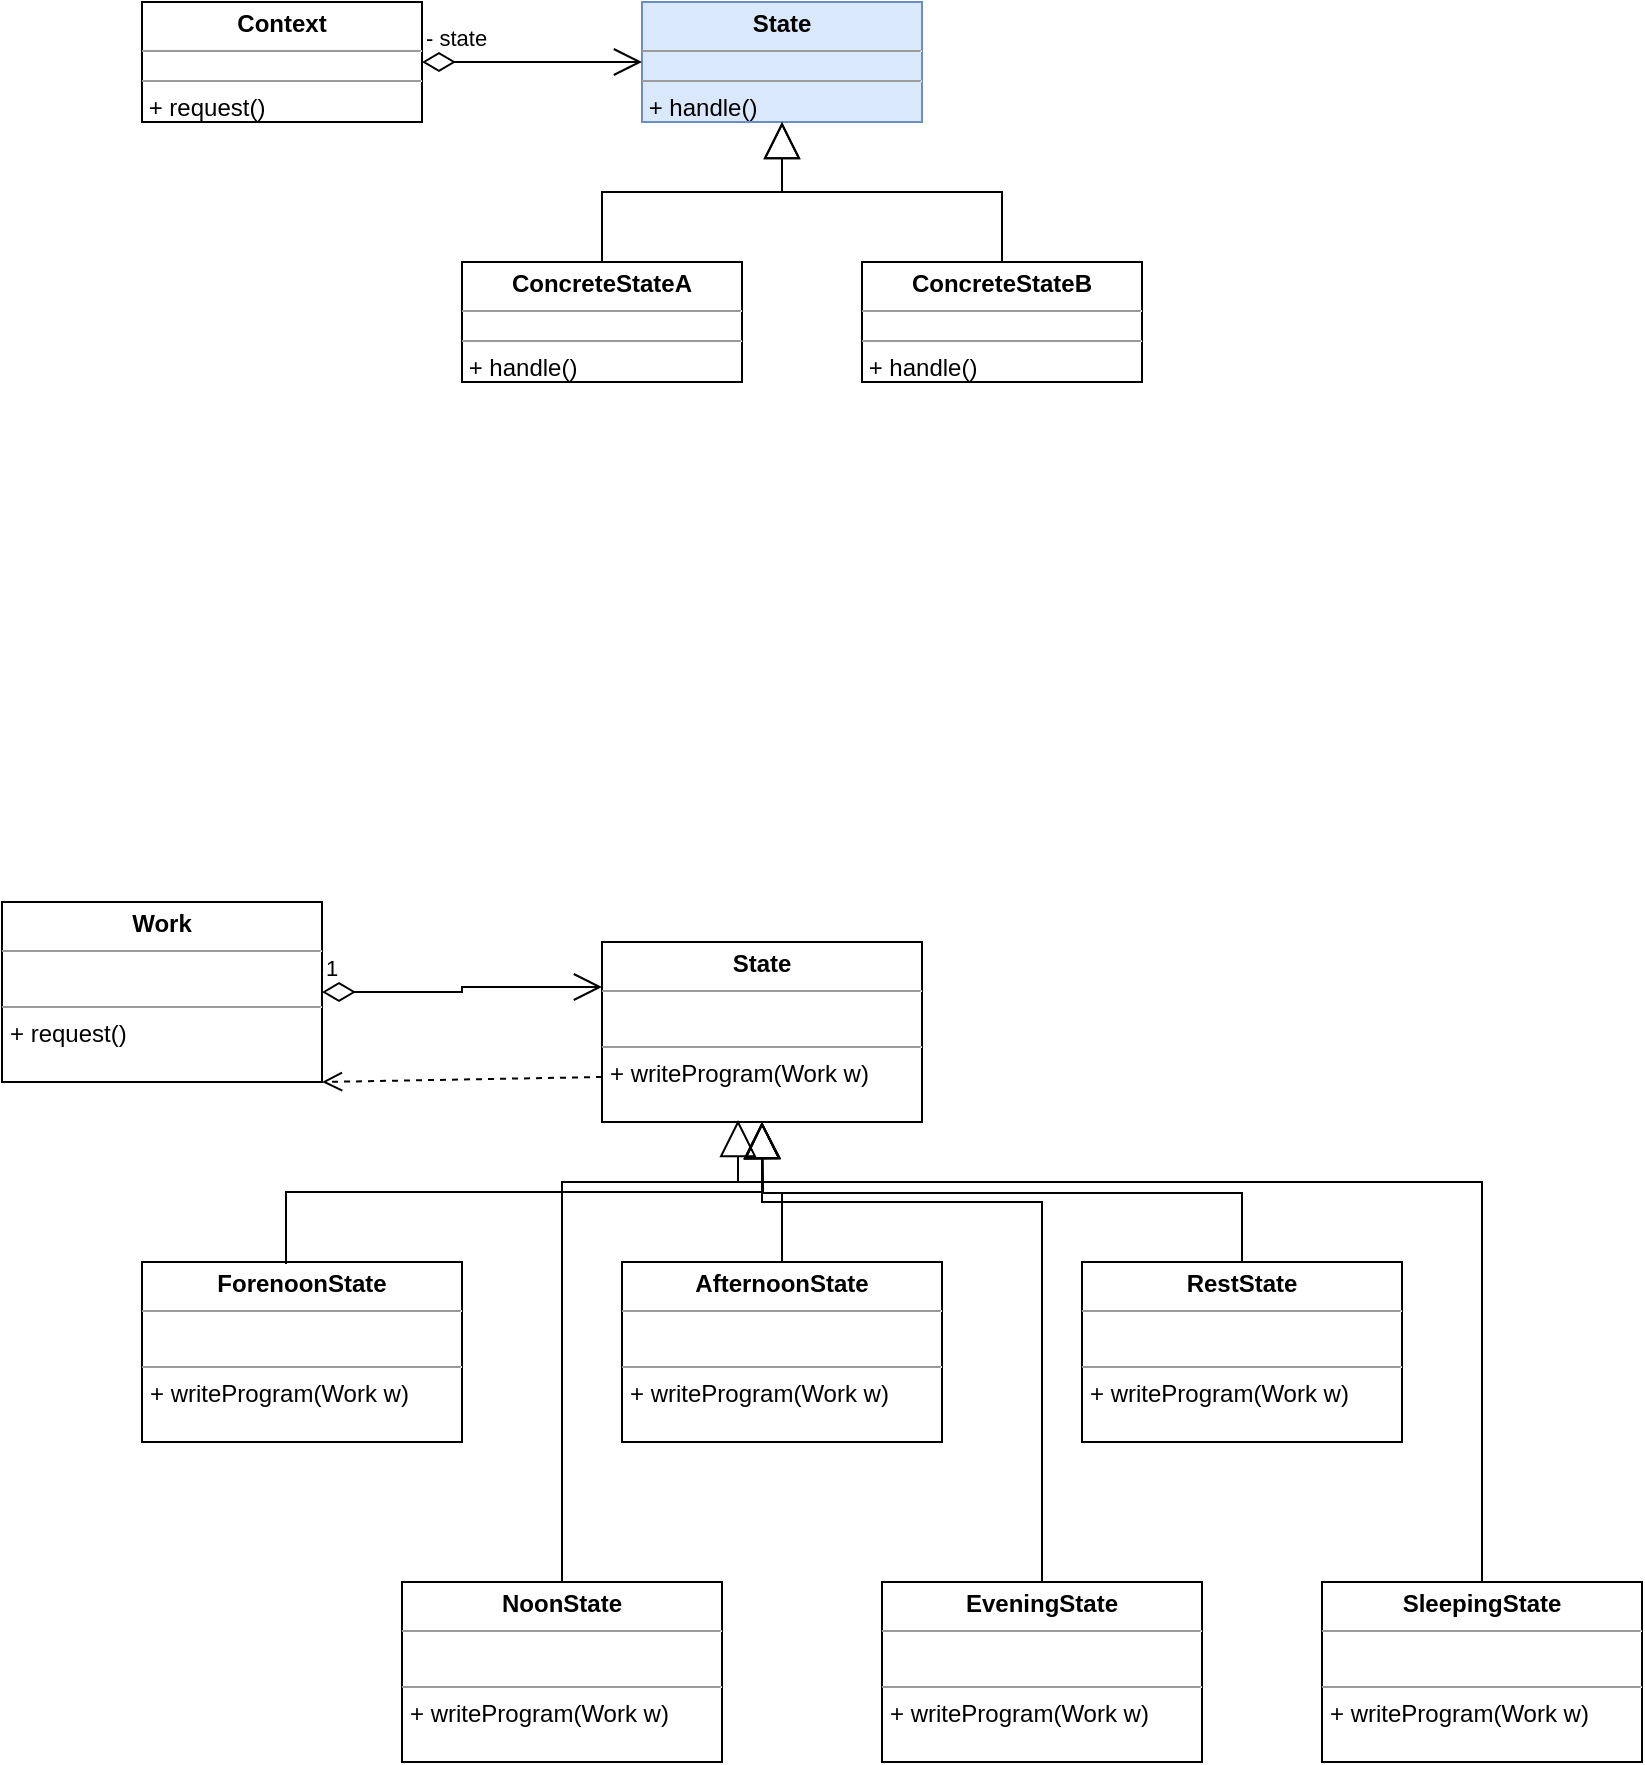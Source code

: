 <mxfile version="21.7.4" type="github">
  <diagram name="第 1 页" id="8bvyYZF0Uhblnk87F7oZ">
    <mxGraphModel dx="860" dy="590" grid="1" gridSize="10" guides="1" tooltips="1" connect="1" arrows="1" fold="1" page="1" pageScale="1" pageWidth="827" pageHeight="1169" math="0" shadow="0">
      <root>
        <mxCell id="0" />
        <mxCell id="1" parent="0" />
        <mxCell id="kuOjLVglNp4Cl7lT2h03-5" value="&lt;p style=&quot;margin:0px;margin-top:4px;text-align:center;&quot;&gt;&lt;b&gt;Context&lt;/b&gt;&lt;/p&gt;&lt;hr size=&quot;1&quot;&gt;&lt;div style=&quot;height:2px;&quot;&gt;&lt;/div&gt;&lt;hr size=&quot;1&quot;&gt;&lt;div style=&quot;height:2px;&quot;&gt;&amp;nbsp;+ request()&lt;/div&gt;" style="verticalAlign=top;align=left;overflow=fill;fontSize=12;fontFamily=Helvetica;html=1;whiteSpace=wrap;" vertex="1" parent="1">
          <mxGeometry x="160" y="280" width="140" height="60" as="geometry" />
        </mxCell>
        <mxCell id="kuOjLVglNp4Cl7lT2h03-6" value="&lt;p style=&quot;margin:0px;margin-top:4px;text-align:center;&quot;&gt;&lt;b&gt;State&lt;/b&gt;&lt;/p&gt;&lt;hr size=&quot;1&quot;&gt;&lt;div style=&quot;height:2px;&quot;&gt;&lt;/div&gt;&lt;hr size=&quot;1&quot;&gt;&lt;div style=&quot;height:2px;&quot;&gt;&amp;nbsp;+ handle()&lt;/div&gt;" style="verticalAlign=top;align=left;overflow=fill;fontSize=12;fontFamily=Helvetica;html=1;whiteSpace=wrap;fillColor=#dae8fc;strokeColor=#6c8ebf;" vertex="1" parent="1">
          <mxGeometry x="410" y="280" width="140" height="60" as="geometry" />
        </mxCell>
        <mxCell id="kuOjLVglNp4Cl7lT2h03-7" value="&lt;p style=&quot;margin:0px;margin-top:4px;text-align:center;&quot;&gt;&lt;b&gt;ConcreteStateB&lt;/b&gt;&lt;/p&gt;&lt;hr size=&quot;1&quot;&gt;&lt;div style=&quot;height:2px;&quot;&gt;&lt;/div&gt;&lt;hr size=&quot;1&quot;&gt;&lt;div style=&quot;height:2px;&quot;&gt;&amp;nbsp;+ handle()&lt;/div&gt;" style="verticalAlign=top;align=left;overflow=fill;fontSize=12;fontFamily=Helvetica;html=1;whiteSpace=wrap;" vertex="1" parent="1">
          <mxGeometry x="520" y="410" width="140" height="60" as="geometry" />
        </mxCell>
        <mxCell id="kuOjLVglNp4Cl7lT2h03-8" value="&lt;p style=&quot;margin:0px;margin-top:4px;text-align:center;&quot;&gt;&lt;b&gt;ConcreteStateA&lt;/b&gt;&lt;/p&gt;&lt;hr size=&quot;1&quot;&gt;&lt;div style=&quot;height:2px;&quot;&gt;&lt;/div&gt;&lt;hr size=&quot;1&quot;&gt;&lt;div style=&quot;height:2px;&quot;&gt;&amp;nbsp;+ handle()&lt;/div&gt;" style="verticalAlign=top;align=left;overflow=fill;fontSize=12;fontFamily=Helvetica;html=1;whiteSpace=wrap;" vertex="1" parent="1">
          <mxGeometry x="320" y="410" width="140" height="60" as="geometry" />
        </mxCell>
        <mxCell id="kuOjLVglNp4Cl7lT2h03-9" value="" style="endArrow=block;endSize=16;endFill=0;html=1;rounded=0;entryX=0.5;entryY=1;entryDx=0;entryDy=0;exitX=0.5;exitY=0;exitDx=0;exitDy=0;edgeStyle=orthogonalEdgeStyle;" edge="1" parent="1" source="kuOjLVglNp4Cl7lT2h03-8" target="kuOjLVglNp4Cl7lT2h03-6">
          <mxGeometry width="160" relative="1" as="geometry">
            <mxPoint x="120" y="520" as="sourcePoint" />
            <mxPoint x="280" y="520" as="targetPoint" />
          </mxGeometry>
        </mxCell>
        <mxCell id="kuOjLVglNp4Cl7lT2h03-10" value="" style="endArrow=block;endSize=16;endFill=0;html=1;rounded=0;exitX=0.5;exitY=0;exitDx=0;exitDy=0;entryX=0.5;entryY=1;entryDx=0;entryDy=0;edgeStyle=orthogonalEdgeStyle;" edge="1" parent="1" source="kuOjLVglNp4Cl7lT2h03-7" target="kuOjLVglNp4Cl7lT2h03-6">
          <mxGeometry width="160" relative="1" as="geometry">
            <mxPoint x="170" y="530" as="sourcePoint" />
            <mxPoint x="330" y="530" as="targetPoint" />
          </mxGeometry>
        </mxCell>
        <mxCell id="kuOjLVglNp4Cl7lT2h03-11" value="- state" style="endArrow=open;html=1;endSize=12;startArrow=diamondThin;startSize=14;startFill=0;edgeStyle=orthogonalEdgeStyle;align=left;verticalAlign=bottom;rounded=0;exitX=1;exitY=0.5;exitDx=0;exitDy=0;entryX=0;entryY=0.5;entryDx=0;entryDy=0;" edge="1" parent="1" source="kuOjLVglNp4Cl7lT2h03-5" target="kuOjLVglNp4Cl7lT2h03-6">
          <mxGeometry x="-1" y="3" relative="1" as="geometry">
            <mxPoint x="230" y="200" as="sourcePoint" />
            <mxPoint x="390" y="200" as="targetPoint" />
          </mxGeometry>
        </mxCell>
        <mxCell id="kuOjLVglNp4Cl7lT2h03-12" value="&lt;p style=&quot;margin:0px;margin-top:4px;text-align:center;&quot;&gt;&lt;b&gt;Work&lt;/b&gt;&lt;/p&gt;&lt;hr size=&quot;1&quot;&gt;&lt;p style=&quot;margin:0px;margin-left:4px;&quot;&gt;&lt;br&gt;&lt;/p&gt;&lt;hr size=&quot;1&quot;&gt;&lt;p style=&quot;margin:0px;margin-left:4px;&quot;&gt;+ request()&lt;/p&gt;" style="verticalAlign=top;align=left;overflow=fill;fontSize=12;fontFamily=Helvetica;html=1;whiteSpace=wrap;" vertex="1" parent="1">
          <mxGeometry x="90" y="730" width="160" height="90" as="geometry" />
        </mxCell>
        <mxCell id="kuOjLVglNp4Cl7lT2h03-13" value="&lt;p style=&quot;margin:0px;margin-top:4px;text-align:center;&quot;&gt;&lt;b&gt;State&lt;/b&gt;&lt;/p&gt;&lt;hr size=&quot;1&quot;&gt;&lt;p style=&quot;margin:0px;margin-left:4px;&quot;&gt;&lt;br&gt;&lt;/p&gt;&lt;hr size=&quot;1&quot;&gt;&lt;p style=&quot;margin:0px;margin-left:4px;&quot;&gt;+ writeProgram(Work w)&lt;/p&gt;" style="verticalAlign=top;align=left;overflow=fill;fontSize=12;fontFamily=Helvetica;html=1;whiteSpace=wrap;" vertex="1" parent="1">
          <mxGeometry x="390" y="750" width="160" height="90" as="geometry" />
        </mxCell>
        <mxCell id="kuOjLVglNp4Cl7lT2h03-14" value="&lt;p style=&quot;margin:0px;margin-top:4px;text-align:center;&quot;&gt;&lt;b&gt;ForenoonState&lt;/b&gt;&lt;/p&gt;&lt;hr size=&quot;1&quot;&gt;&lt;p style=&quot;margin:0px;margin-left:4px;&quot;&gt;&lt;br&gt;&lt;/p&gt;&lt;hr size=&quot;1&quot;&gt;&lt;p style=&quot;margin:0px;margin-left:4px;&quot;&gt;+ writeProgram(Work w)&lt;/p&gt;" style="verticalAlign=top;align=left;overflow=fill;fontSize=12;fontFamily=Helvetica;html=1;whiteSpace=wrap;" vertex="1" parent="1">
          <mxGeometry x="160" y="910" width="160" height="90" as="geometry" />
        </mxCell>
        <mxCell id="kuOjLVglNp4Cl7lT2h03-15" value="&lt;p style=&quot;margin:0px;margin-top:4px;text-align:center;&quot;&gt;&lt;b&gt;AfternoonState&lt;/b&gt;&lt;/p&gt;&lt;hr size=&quot;1&quot;&gt;&lt;p style=&quot;margin:0px;margin-left:4px;&quot;&gt;&lt;br&gt;&lt;/p&gt;&lt;hr size=&quot;1&quot;&gt;&lt;p style=&quot;margin:0px;margin-left:4px;&quot;&gt;+ writeProgram(Work w)&lt;/p&gt;" style="verticalAlign=top;align=left;overflow=fill;fontSize=12;fontFamily=Helvetica;html=1;whiteSpace=wrap;" vertex="1" parent="1">
          <mxGeometry x="400" y="910" width="160" height="90" as="geometry" />
        </mxCell>
        <mxCell id="kuOjLVglNp4Cl7lT2h03-16" value="&lt;p style=&quot;margin:0px;margin-top:4px;text-align:center;&quot;&gt;&lt;b&gt;RestState&lt;/b&gt;&lt;/p&gt;&lt;hr size=&quot;1&quot;&gt;&lt;p style=&quot;margin:0px;margin-left:4px;&quot;&gt;&lt;br&gt;&lt;/p&gt;&lt;hr size=&quot;1&quot;&gt;&lt;p style=&quot;margin:0px;margin-left:4px;&quot;&gt;+ writeProgram(Work w)&lt;/p&gt;" style="verticalAlign=top;align=left;overflow=fill;fontSize=12;fontFamily=Helvetica;html=1;whiteSpace=wrap;" vertex="1" parent="1">
          <mxGeometry x="630" y="910" width="160" height="90" as="geometry" />
        </mxCell>
        <mxCell id="kuOjLVglNp4Cl7lT2h03-17" value="&lt;p style=&quot;margin:0px;margin-top:4px;text-align:center;&quot;&gt;&lt;b&gt;NoonState&lt;/b&gt;&lt;/p&gt;&lt;hr size=&quot;1&quot;&gt;&lt;p style=&quot;margin:0px;margin-left:4px;&quot;&gt;&lt;br&gt;&lt;/p&gt;&lt;hr size=&quot;1&quot;&gt;&lt;p style=&quot;margin:0px;margin-left:4px;&quot;&gt;+ writeProgram(Work w)&lt;/p&gt;" style="verticalAlign=top;align=left;overflow=fill;fontSize=12;fontFamily=Helvetica;html=1;whiteSpace=wrap;" vertex="1" parent="1">
          <mxGeometry x="290" y="1070" width="160" height="90" as="geometry" />
        </mxCell>
        <mxCell id="kuOjLVglNp4Cl7lT2h03-18" value="&lt;p style=&quot;margin:0px;margin-top:4px;text-align:center;&quot;&gt;&lt;b&gt;EveningState&lt;/b&gt;&lt;/p&gt;&lt;hr size=&quot;1&quot;&gt;&lt;p style=&quot;margin:0px;margin-left:4px;&quot;&gt;&lt;br&gt;&lt;/p&gt;&lt;hr size=&quot;1&quot;&gt;&lt;p style=&quot;margin:0px;margin-left:4px;&quot;&gt;+ writeProgram(Work w)&lt;/p&gt;" style="verticalAlign=top;align=left;overflow=fill;fontSize=12;fontFamily=Helvetica;html=1;whiteSpace=wrap;" vertex="1" parent="1">
          <mxGeometry x="530" y="1070" width="160" height="90" as="geometry" />
        </mxCell>
        <mxCell id="kuOjLVglNp4Cl7lT2h03-19" value="&lt;p style=&quot;margin:0px;margin-top:4px;text-align:center;&quot;&gt;&lt;b&gt;SleepingState&lt;/b&gt;&lt;/p&gt;&lt;hr size=&quot;1&quot;&gt;&lt;p style=&quot;margin:0px;margin-left:4px;&quot;&gt;&lt;br&gt;&lt;/p&gt;&lt;hr size=&quot;1&quot;&gt;&lt;p style=&quot;margin:0px;margin-left:4px;&quot;&gt;+ writeProgram(Work w)&lt;/p&gt;" style="verticalAlign=top;align=left;overflow=fill;fontSize=12;fontFamily=Helvetica;html=1;whiteSpace=wrap;" vertex="1" parent="1">
          <mxGeometry x="750" y="1070" width="160" height="90" as="geometry" />
        </mxCell>
        <mxCell id="kuOjLVglNp4Cl7lT2h03-20" value="1" style="endArrow=open;html=1;endSize=12;startArrow=diamondThin;startSize=14;startFill=0;edgeStyle=orthogonalEdgeStyle;align=left;verticalAlign=bottom;rounded=0;exitX=1;exitY=0.5;exitDx=0;exitDy=0;entryX=0;entryY=0.25;entryDx=0;entryDy=0;" edge="1" parent="1" source="kuOjLVglNp4Cl7lT2h03-12" target="kuOjLVglNp4Cl7lT2h03-13">
          <mxGeometry x="-1" y="3" relative="1" as="geometry">
            <mxPoint x="270" y="730" as="sourcePoint" />
            <mxPoint x="430" y="730" as="targetPoint" />
          </mxGeometry>
        </mxCell>
        <mxCell id="kuOjLVglNp4Cl7lT2h03-21" value="" style="html=1;verticalAlign=bottom;endArrow=open;dashed=1;endSize=8;curved=0;rounded=0;exitX=0;exitY=0.75;exitDx=0;exitDy=0;entryX=1;entryY=1;entryDx=0;entryDy=0;" edge="1" parent="1" source="kuOjLVglNp4Cl7lT2h03-13" target="kuOjLVglNp4Cl7lT2h03-12">
          <mxGeometry relative="1" as="geometry">
            <mxPoint x="360" y="810" as="sourcePoint" />
            <mxPoint x="280" y="810" as="targetPoint" />
          </mxGeometry>
        </mxCell>
        <mxCell id="kuOjLVglNp4Cl7lT2h03-22" value="" style="endArrow=block;endSize=16;endFill=0;html=1;rounded=0;exitX=0.45;exitY=0.011;exitDx=0;exitDy=0;exitPerimeter=0;entryX=0.5;entryY=1;entryDx=0;entryDy=0;edgeStyle=orthogonalEdgeStyle;" edge="1" parent="1" source="kuOjLVglNp4Cl7lT2h03-14" target="kuOjLVglNp4Cl7lT2h03-13">
          <mxGeometry width="160" relative="1" as="geometry">
            <mxPoint x="640" y="770" as="sourcePoint" />
            <mxPoint x="800" y="770" as="targetPoint" />
          </mxGeometry>
        </mxCell>
        <mxCell id="kuOjLVglNp4Cl7lT2h03-28" value="" style="endArrow=block;endSize=16;endFill=0;html=1;rounded=0;edgeStyle=orthogonalEdgeStyle;exitX=0.5;exitY=0;exitDx=0;exitDy=0;" edge="1" parent="1" source="kuOjLVglNp4Cl7lT2h03-15">
          <mxGeometry width="160" relative="1" as="geometry">
            <mxPoint x="650" y="780" as="sourcePoint" />
            <mxPoint x="470" y="840" as="targetPoint" />
          </mxGeometry>
        </mxCell>
        <mxCell id="kuOjLVglNp4Cl7lT2h03-29" value="" style="endArrow=block;endSize=16;endFill=0;html=1;rounded=0;edgeStyle=orthogonalEdgeStyle;exitX=0.5;exitY=0;exitDx=0;exitDy=0;" edge="1" parent="1" source="kuOjLVglNp4Cl7lT2h03-16">
          <mxGeometry width="160" relative="1" as="geometry">
            <mxPoint x="660" y="790" as="sourcePoint" />
            <mxPoint x="470" y="840" as="targetPoint" />
          </mxGeometry>
        </mxCell>
        <mxCell id="kuOjLVglNp4Cl7lT2h03-30" value="" style="endArrow=block;endSize=16;endFill=0;html=1;rounded=0;edgeStyle=orthogonalEdgeStyle;exitX=0.5;exitY=0;exitDx=0;exitDy=0;entryX=0.5;entryY=1;entryDx=0;entryDy=0;" edge="1" parent="1" source="kuOjLVglNp4Cl7lT2h03-17" target="kuOjLVglNp4Cl7lT2h03-13">
          <mxGeometry width="160" relative="1" as="geometry">
            <mxPoint x="670" y="800" as="sourcePoint" />
            <mxPoint x="830" y="800" as="targetPoint" />
            <Array as="points">
              <mxPoint x="370" y="870" />
              <mxPoint x="470" y="870" />
            </Array>
          </mxGeometry>
        </mxCell>
        <mxCell id="kuOjLVglNp4Cl7lT2h03-31" value="" style="endArrow=block;endSize=16;endFill=0;html=1;rounded=0;edgeStyle=orthogonalEdgeStyle;exitX=0.5;exitY=0;exitDx=0;exitDy=0;entryX=0.5;entryY=1;entryDx=0;entryDy=0;" edge="1" parent="1" source="kuOjLVglNp4Cl7lT2h03-18" target="kuOjLVglNp4Cl7lT2h03-13">
          <mxGeometry width="160" relative="1" as="geometry">
            <mxPoint x="680" y="810" as="sourcePoint" />
            <mxPoint x="840" y="810" as="targetPoint" />
            <Array as="points">
              <mxPoint x="610" y="880" />
              <mxPoint x="470" y="880" />
            </Array>
          </mxGeometry>
        </mxCell>
        <mxCell id="kuOjLVglNp4Cl7lT2h03-34" value="" style="endArrow=block;endSize=16;endFill=0;html=1;rounded=0;exitX=0.5;exitY=0;exitDx=0;exitDy=0;entryX=0.425;entryY=0.989;entryDx=0;entryDy=0;entryPerimeter=0;edgeStyle=orthogonalEdgeStyle;" edge="1" parent="1" source="kuOjLVglNp4Cl7lT2h03-19" target="kuOjLVglNp4Cl7lT2h03-13">
          <mxGeometry x="1" y="241" width="160" relative="1" as="geometry">
            <mxPoint x="440" y="980" as="sourcePoint" />
            <mxPoint x="600" y="980" as="targetPoint" />
            <Array as="points">
              <mxPoint x="830" y="870" />
              <mxPoint x="458" y="870" />
            </Array>
            <mxPoint x="240" y="221" as="offset" />
          </mxGeometry>
        </mxCell>
      </root>
    </mxGraphModel>
  </diagram>
</mxfile>

